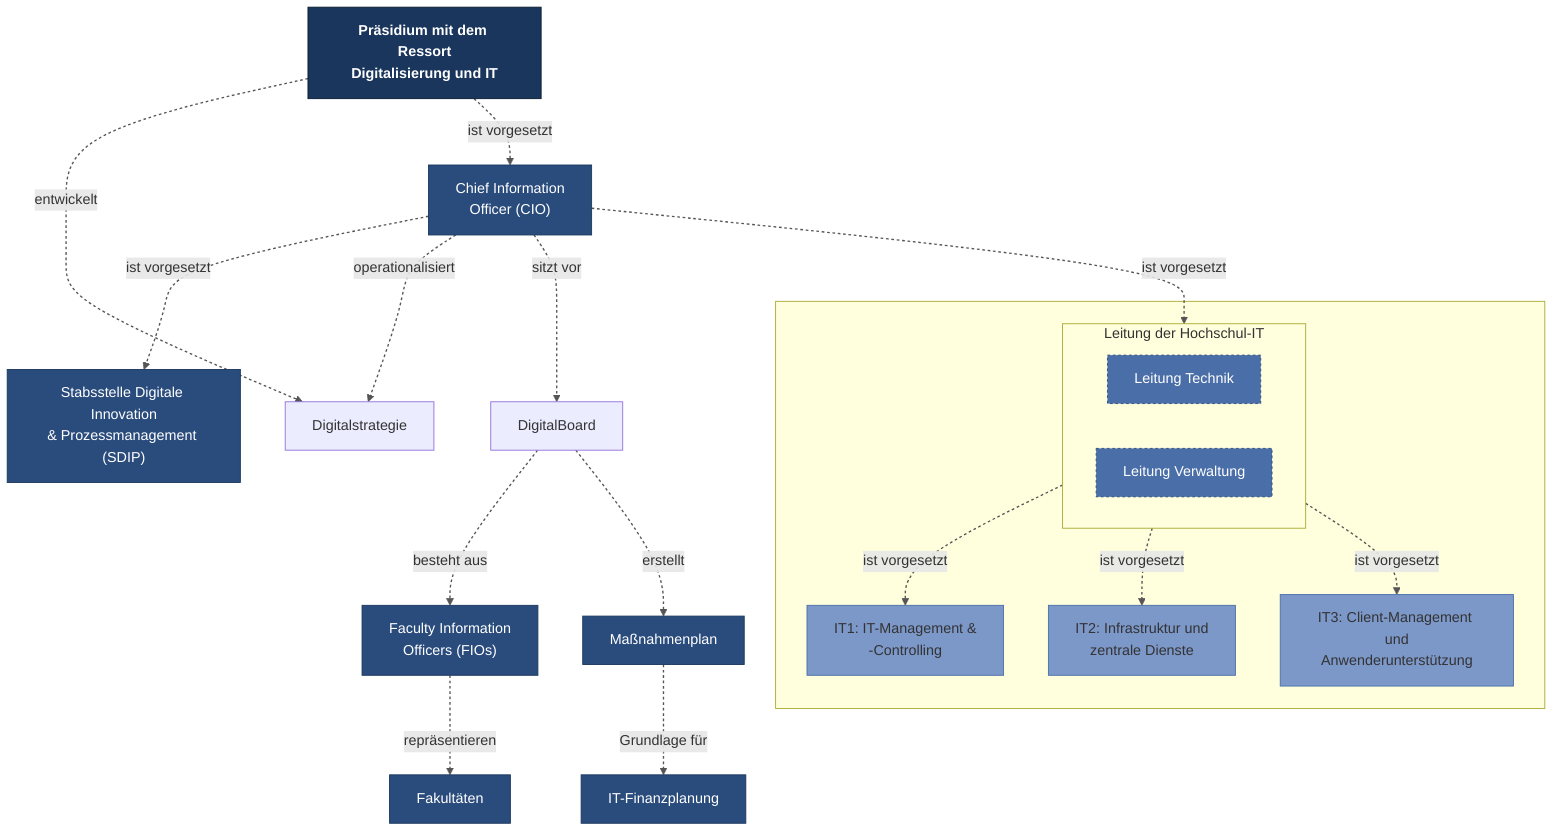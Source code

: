 %%{init: {
  "theme": "dark", 
  "themeVariables": {
    "fontFamily": "'FF Unit Pro', cursive, sans-serif", 
    "fontSize": "20px",
    "primaryColor": "#fafafa",
    "primaryBorderColor": "#333333",
    "background": "#fffdf8",
    "mainBkg": "#fffdf8",
    "lineColor": "#555555",
    "textColor": "#666666"
  }, 
  "flowchart": {
    "diagramPadding": 32, 
    "nodeSpacing": 50, 
    "rankSpacing": 70, 
    "curve": "basis"
  }
}}%%
%%{ init: { 'flowchart': { 'curve': 'basis', "defaultRenderer": "dagre" } } }%%
flowchart TB
    %% Stile für den Handgezeichnet-Look
    linkStyle default stroke:#555555,stroke-width:1.5px,stroke-dasharray: 3 3
    
    %% Präsidium direkt über CIO
    PraesidiumIT["Präsidium mit dem Ressort<br/>Digitalisierung und IT"]:::ebene1

    %% SDIP (Stabsstelle) - zuerst definiert
    SDIP["Stabsstelle Digitale Innovation<br/>& Prozessmanagement (SDIP)"]:::ebene2
    
    %% CIO - nach SDIP definiert
    CIO["Chief Information<br/>Officer (CIO)"]:::ebene2
    
    %% Digitalstrategie wird vom Präsidium entwickelt
    PraesidiumIT --> |"entwickelt"| Digitalstrategie

        %% Ebene 4 - Ausführende Ebene
        FIOs["Faculty Information<br/>Officers (FIOs)"]:::ebene2
        Massnahmenplan["Maßnahmenplan"]:::ebene2
        Finanzplanung["IT-Finanzplanung"]:::ebene2

        %% Verbindungen zu den spezifischen IT-Organisationseinheiten
        DigitalBoard --> |"besteht aus"| FIOs
        DigitalBoard --> |"erstellt"| Massnahmenplan
        FIOs --> |"repräsentieren"| Fakultaeten
        Massnahmenplan --> |"Grundlage für"| Finanzplanung

    Fakultaeten["Fakultäten"]:::ebene2

    %% Hierarchische Beziehungen
    %% CIO ist der SDIP vorgesetzt
    CIO --> |"ist vorgesetzt"| SDIP
    
    PraesidiumIT --> |"ist vorgesetzt"| CIO
    
    CIO --> |"operationalisiert"| Digitalstrategie
    CIO --> |"sitzt vor"| DigitalBoard
    CIO --> |"ist vorgesetzt"| Dezernatsleitung  

    %% HochschulIT-Subgraph (nur für Dezernatsleitung und IT-Bereiche)
    subgraph HochschulIT[" "]
        direction LR
        subgraph Dezernatsleitung["Leitung der Hochschul-IT"]
            direction LR
            Tech["Leitung Technik"]:::ebene3
            Org["Leitung Verwaltung"]:::ebene3
        end

        IT1["IT1: IT-Management &<br/>-Controlling"]:::ebene4
        IT2["IT2: Infrastruktur und<br/>zentrale Dienste"]:::ebene4
        IT3["IT3: Client-Management und<br/>Anwenderunterstützung"]:::ebene4

        Dezernatsleitung --> |"ist vorgesetzt"|IT1
        Dezernatsleitung --> |"ist vorgesetzt"|IT2
        Dezernatsleitung --> |"ist vorgesetzt"|IT3
    end

    
    %% Professionelle Farbdefinitionen für die hierarchischen Ebenen
    classDef ebene1 fill:#1A365D,stroke:#0A1A2F,stroke-width:1px,color:#FFFFFF,font-weight:bold
    classDef ebene2 fill:#2A4C7D,stroke:#1A365D,stroke-width:1px,color:#FFFFFF
    classDef ebene2_stab fill:#F8F9FA,stroke:#2A4C7D,stroke-width:1px,stroke-dasharray:5 5,color:#333333
    classDef ebene3 fill:#4A6EA8,stroke:#2A4C7D,stroke-width:1px,color:#FFFFFF
    classDef ebene4 fill:#7C98C9,stroke:#4A6EA8,stroke-width:1px,color:#333333
    classDef ebene5 fill:#A8BCDF,stroke:#7C98C9,stroke-width:1px,color:#333333

    style Org stroke-dasharray:3 3
    style Tech stroke-dasharray:3 3